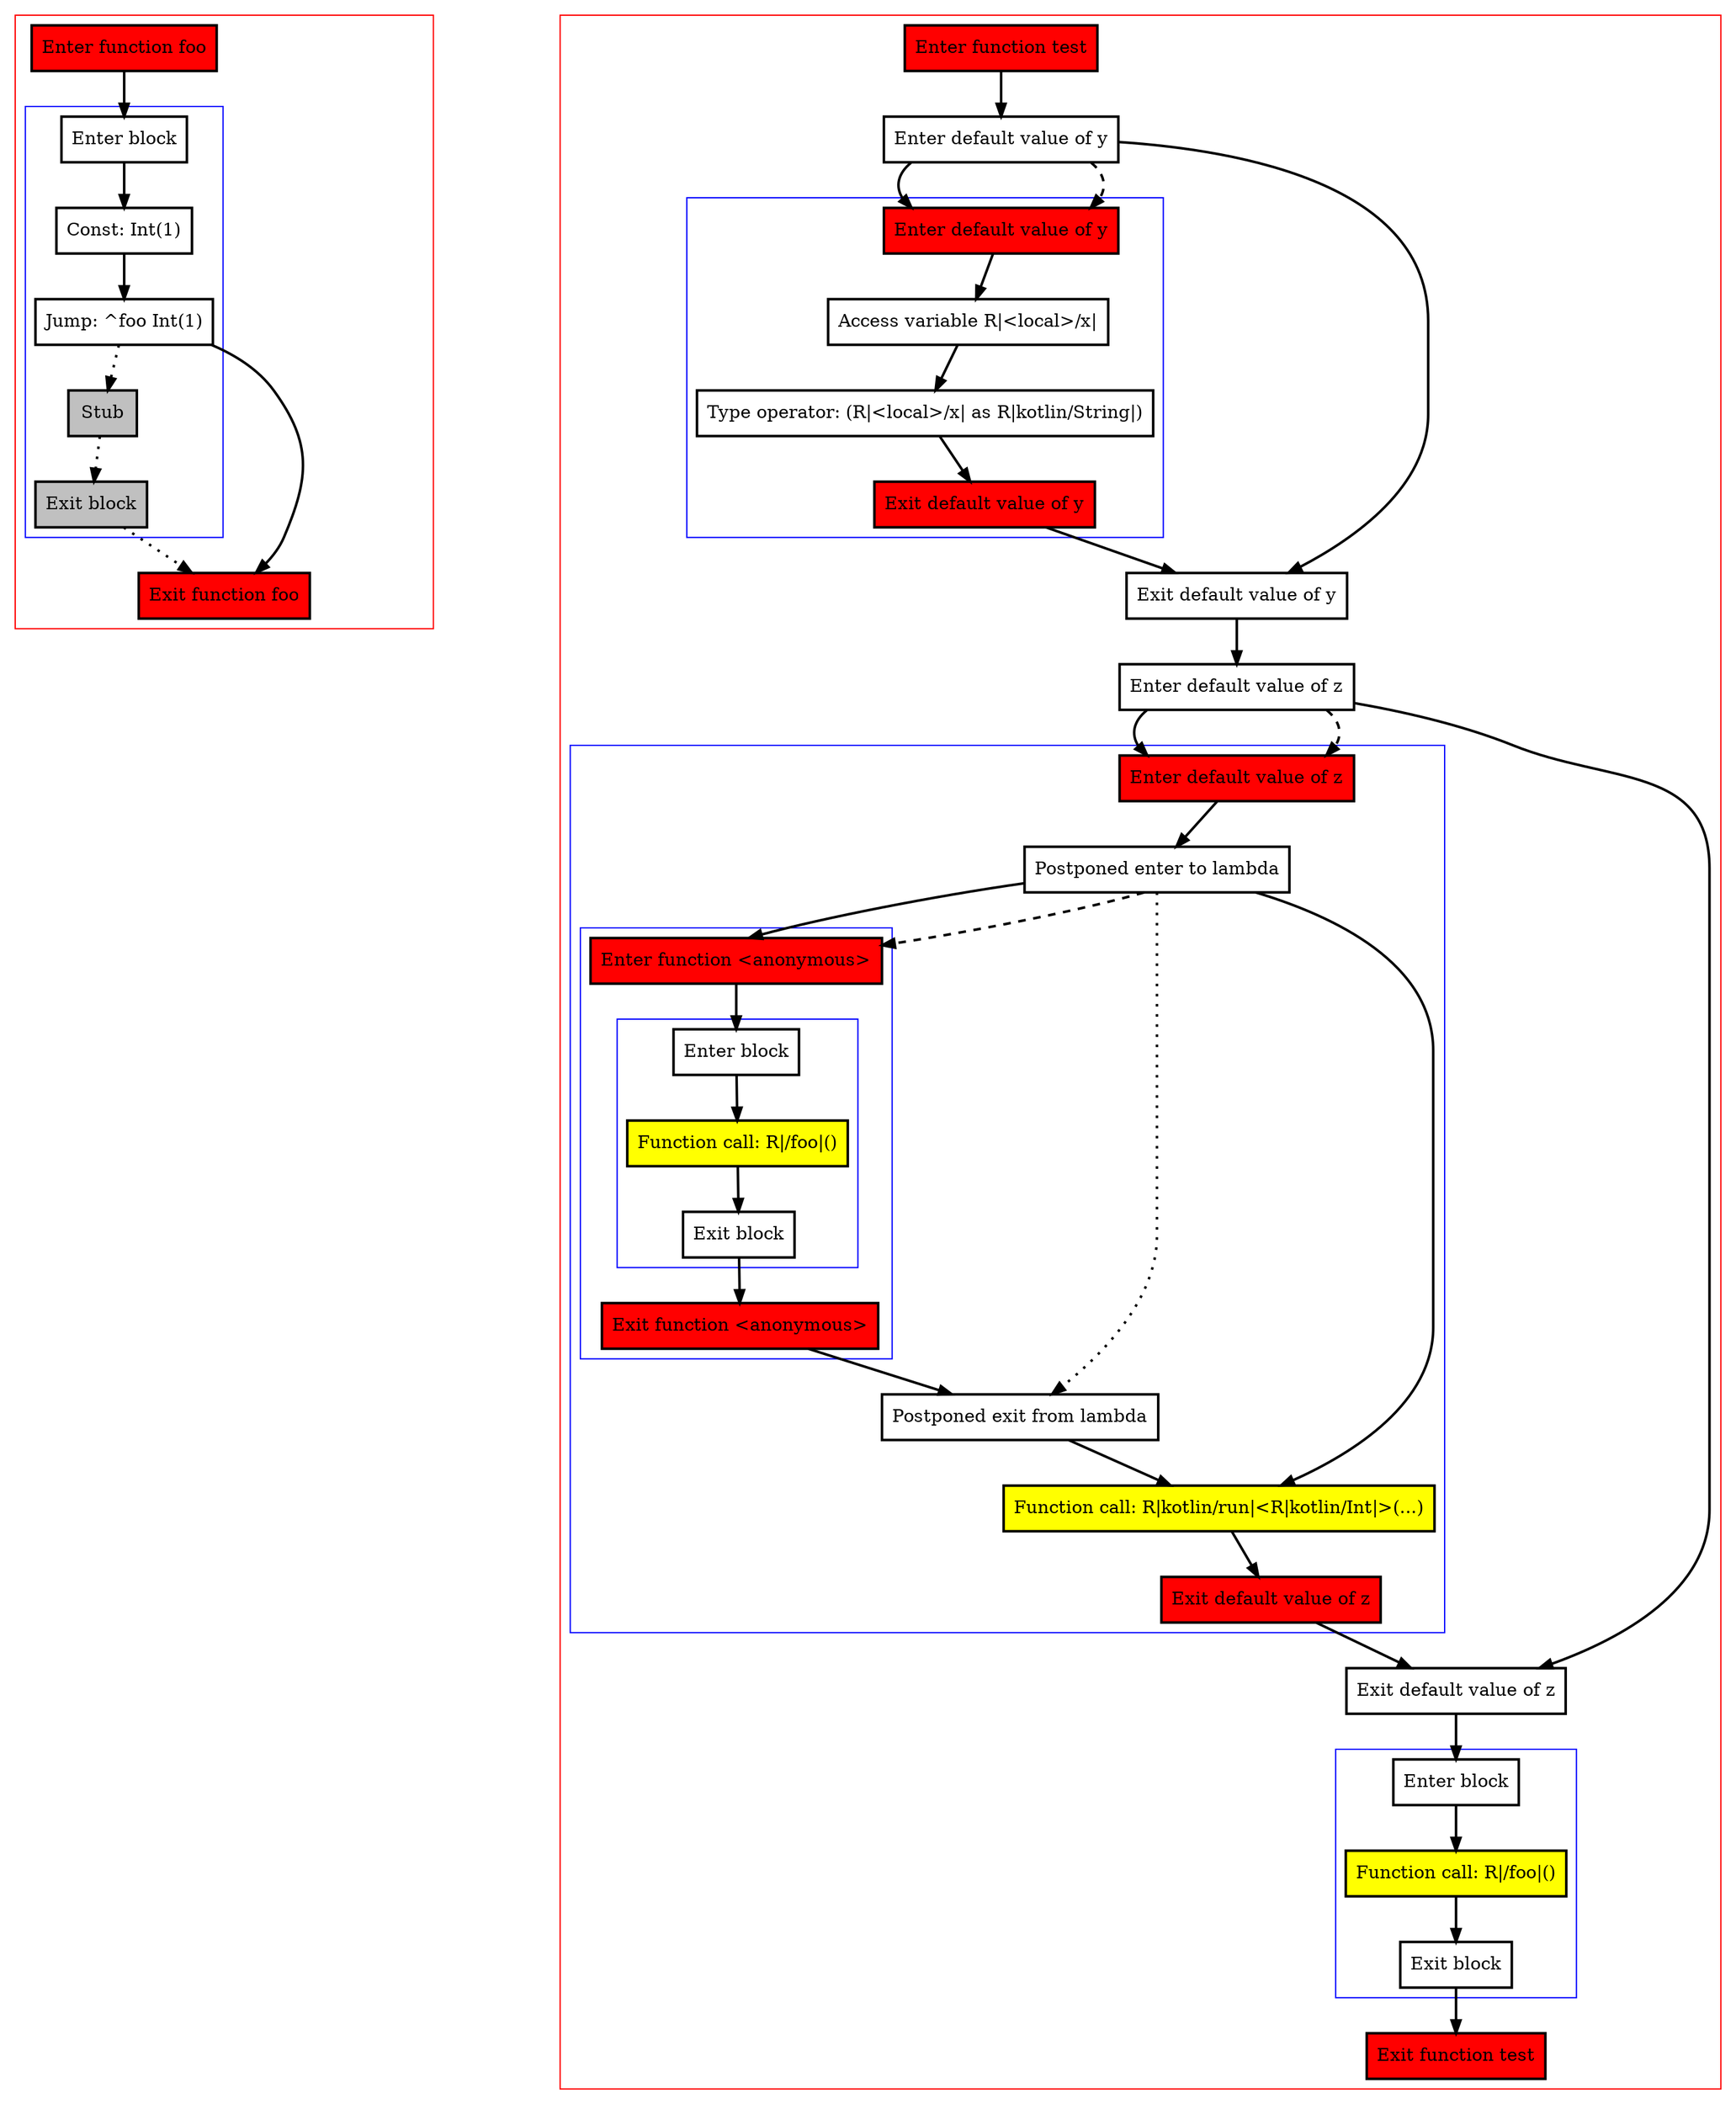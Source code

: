 digraph defaultArguments_kt {
    graph [nodesep=3]
    node [shape=box penwidth=2]
    edge [penwidth=2]

    subgraph cluster_0 {
        color=red
        0 [label="Enter function foo" style="filled" fillcolor=red];
        subgraph cluster_1 {
            color=blue
            1 [label="Enter block"];
            2 [label="Const: Int(1)"];
            3 [label="Jump: ^foo Int(1)"];
            4 [label="Stub" style="filled" fillcolor=gray];
            5 [label="Exit block" style="filled" fillcolor=gray];
        }
        6 [label="Exit function foo" style="filled" fillcolor=red];
    }
    0 -> {1};
    1 -> {2};
    2 -> {3};
    3 -> {6};
    3 -> {4} [style=dotted];
    4 -> {5} [style=dotted];
    5 -> {6} [style=dotted];

    subgraph cluster_2 {
        color=red
        7 [label="Enter function test" style="filled" fillcolor=red];
        8 [label="Enter default value of y"];
        subgraph cluster_3 {
            color=blue
            9 [label="Enter default value of y" style="filled" fillcolor=red];
            10 [label="Access variable R|<local>/x|"];
            11 [label="Type operator: (R|<local>/x| as R|kotlin/String|)"];
            12 [label="Exit default value of y" style="filled" fillcolor=red];
        }
        13 [label="Exit default value of y"];
        14 [label="Enter default value of z"];
        subgraph cluster_4 {
            color=blue
            15 [label="Enter default value of z" style="filled" fillcolor=red];
            16 [label="Postponed enter to lambda"];
            subgraph cluster_5 {
                color=blue
                17 [label="Enter function <anonymous>" style="filled" fillcolor=red];
                subgraph cluster_6 {
                    color=blue
                    18 [label="Enter block"];
                    19 [label="Function call: R|/foo|()" style="filled" fillcolor=yellow];
                    20 [label="Exit block"];
                }
                21 [label="Exit function <anonymous>" style="filled" fillcolor=red];
            }
            22 [label="Postponed exit from lambda"];
            23 [label="Function call: R|kotlin/run|<R|kotlin/Int|>(...)" style="filled" fillcolor=yellow];
            24 [label="Exit default value of z" style="filled" fillcolor=red];
        }
        25 [label="Exit default value of z"];
        subgraph cluster_7 {
            color=blue
            26 [label="Enter block"];
            27 [label="Function call: R|/foo|()" style="filled" fillcolor=yellow];
            28 [label="Exit block"];
        }
        29 [label="Exit function test" style="filled" fillcolor=red];
    }
    7 -> {8};
    8 -> {9 13};
    8 -> {9} [style=dashed];
    9 -> {10};
    10 -> {11};
    11 -> {12};
    12 -> {13};
    13 -> {14};
    14 -> {15 25};
    14 -> {15} [style=dashed];
    15 -> {16};
    16 -> {17 23};
    16 -> {22} [style=dotted];
    16 -> {17} [style=dashed];
    17 -> {18};
    18 -> {19};
    19 -> {20};
    20 -> {21};
    21 -> {22};
    22 -> {23};
    23 -> {24};
    24 -> {25};
    25 -> {26};
    26 -> {27};
    27 -> {28};
    28 -> {29};

}
